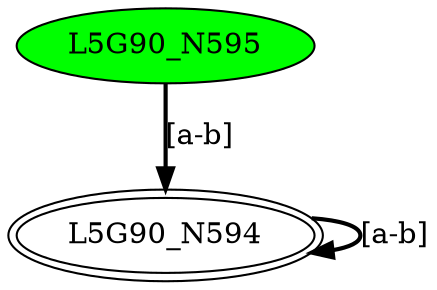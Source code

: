 digraph G90{
"L5G90_N594" [peripheries=2];
"L5G90_N595" [style=filled,fillcolor=green];
"L5G90_N594"->"L5G90_N594" [style = bold, label = "[a-b]"];
"L5G90_N595"->"L5G90_N594" [style = bold, label = "[a-b]"];
}

